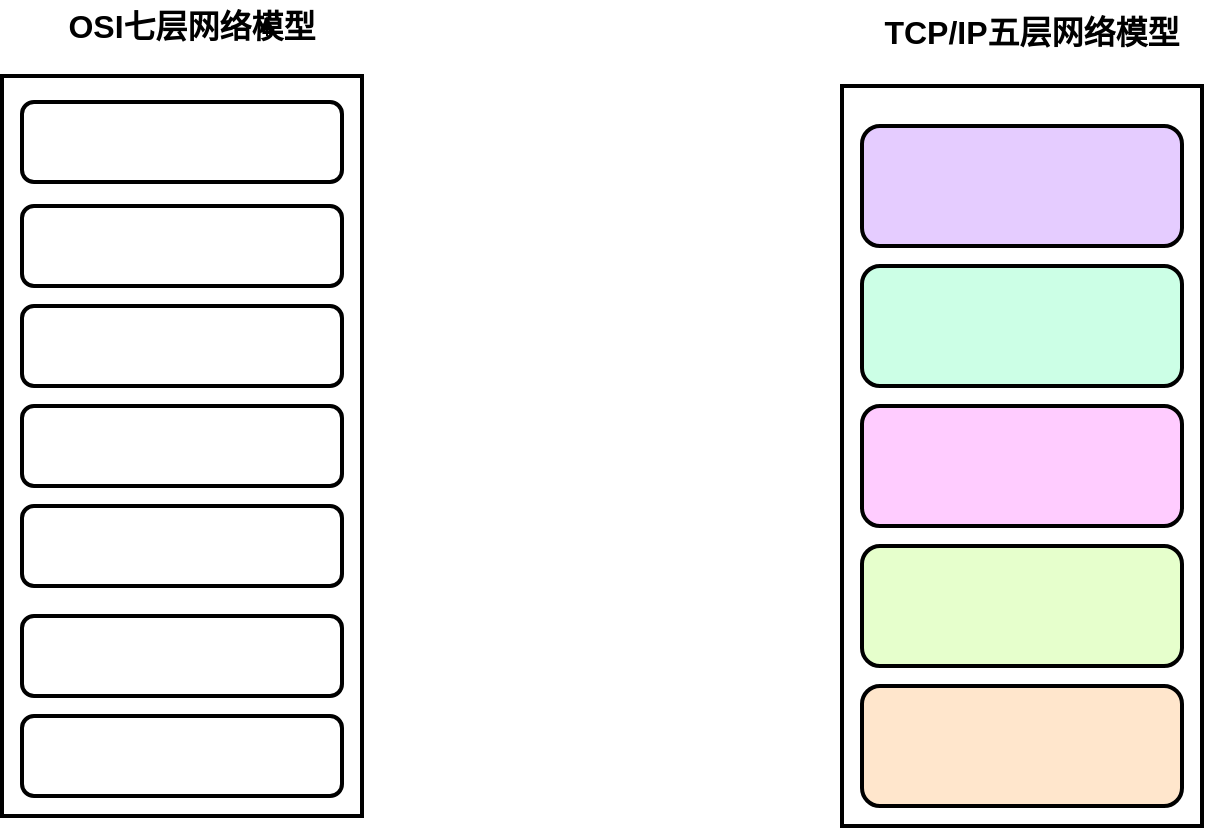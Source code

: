 <mxfile version="13.5.5" type="github">
  <diagram id="fyQiEjZqdnbp0dB6i7Sd" name="第 1 页">
    <mxGraphModel dx="1038" dy="547" grid="1" gridSize="10" guides="1" tooltips="1" connect="1" arrows="1" fold="1" page="1" pageScale="1" pageWidth="827" pageHeight="1169" math="0" shadow="0">
      <root>
        <mxCell id="0" />
        <mxCell id="1" parent="0" />
        <mxCell id="GJ8t27TSqkqDki7TxKRD-2" value="" style="rounded=0;whiteSpace=wrap;html=1;strokeWidth=2;" vertex="1" parent="1">
          <mxGeometry x="100" y="100" width="180" height="370" as="geometry" />
        </mxCell>
        <mxCell id="GJ8t27TSqkqDki7TxKRD-4" value="OSI七层网络模型" style="text;html=1;strokeColor=none;fillColor=none;align=center;verticalAlign=middle;whiteSpace=wrap;rounded=0;fontFamily=Helvetica;fontSize=16;fontStyle=1" vertex="1" parent="1">
          <mxGeometry x="120" y="70" width="150" height="10" as="geometry" />
        </mxCell>
        <mxCell id="GJ8t27TSqkqDki7TxKRD-5" style="edgeStyle=orthogonalEdgeStyle;rounded=0;orthogonalLoop=1;jettySize=auto;html=1;exitX=0.75;exitY=1;exitDx=0;exitDy=0;entryX=0.75;entryY=0;entryDx=0;entryDy=0;fontFamily=Helvetica;fontSize=16;" edge="1" parent="1" source="GJ8t27TSqkqDki7TxKRD-4" target="GJ8t27TSqkqDki7TxKRD-4">
          <mxGeometry relative="1" as="geometry" />
        </mxCell>
        <mxCell id="GJ8t27TSqkqDki7TxKRD-7" value="TCP/IP五层网络模型" style="text;html=1;strokeColor=none;fillColor=none;align=center;verticalAlign=middle;whiteSpace=wrap;rounded=0;fontFamily=Helvetica;fontSize=16;fontStyle=1" vertex="1" parent="1">
          <mxGeometry x="530" y="70" width="170" height="15" as="geometry" />
        </mxCell>
        <mxCell id="GJ8t27TSqkqDki7TxKRD-8" value="" style="rounded=1;whiteSpace=wrap;html=1;strokeWidth=2;fontFamily=Helvetica;fontSize=16;spacingBottom=-7;" vertex="1" parent="1">
          <mxGeometry x="110" y="420" width="160" height="40" as="geometry" />
        </mxCell>
        <mxCell id="GJ8t27TSqkqDki7TxKRD-13" value="" style="rounded=0;whiteSpace=wrap;html=1;strokeWidth=2;" vertex="1" parent="1">
          <mxGeometry x="520" y="105" width="180" height="370" as="geometry" />
        </mxCell>
        <mxCell id="GJ8t27TSqkqDki7TxKRD-14" value="" style="rounded=1;whiteSpace=wrap;html=1;strokeWidth=2;fontFamily=Helvetica;fontSize=16;spacingBottom=-7;fillColor=#FFE6CC;" vertex="1" parent="1">
          <mxGeometry x="530" y="405" width="160" height="60" as="geometry" />
        </mxCell>
        <mxCell id="GJ8t27TSqkqDki7TxKRD-15" value="" style="rounded=1;whiteSpace=wrap;html=1;strokeWidth=2;fontFamily=Helvetica;fontSize=16;spacingBottom=-7;fillColor=#E6FFCC;" vertex="1" parent="1">
          <mxGeometry x="530" y="335" width="160" height="60" as="geometry" />
        </mxCell>
        <mxCell id="GJ8t27TSqkqDki7TxKRD-16" value="" style="rounded=1;whiteSpace=wrap;html=1;strokeWidth=2;fontFamily=Helvetica;fontSize=16;spacingBottom=-7;fillColor=#FFCCFF;" vertex="1" parent="1">
          <mxGeometry x="530" y="265" width="160" height="60" as="geometry" />
        </mxCell>
        <mxCell id="GJ8t27TSqkqDki7TxKRD-17" value="" style="rounded=1;whiteSpace=wrap;html=1;strokeWidth=2;fontFamily=Helvetica;fontSize=16;spacingBottom=-7;fillColor=#CCFFE6;" vertex="1" parent="1">
          <mxGeometry x="530" y="195" width="160" height="60" as="geometry" />
        </mxCell>
        <mxCell id="GJ8t27TSqkqDki7TxKRD-18" value="" style="rounded=1;whiteSpace=wrap;html=1;strokeWidth=2;fontFamily=Helvetica;fontSize=16;spacingBottom=-7;fillColor=#E5CCFF;" vertex="1" parent="1">
          <mxGeometry x="530" y="125" width="160" height="60" as="geometry" />
        </mxCell>
        <mxCell id="GJ8t27TSqkqDki7TxKRD-19" value="" style="rounded=1;whiteSpace=wrap;html=1;strokeWidth=2;fontFamily=Helvetica;fontSize=16;spacingBottom=-7;" vertex="1" parent="1">
          <mxGeometry x="110" y="370" width="160" height="40" as="geometry" />
        </mxCell>
        <mxCell id="GJ8t27TSqkqDki7TxKRD-20" value="" style="rounded=1;whiteSpace=wrap;html=1;strokeWidth=2;fontFamily=Helvetica;fontSize=16;spacingBottom=-7;" vertex="1" parent="1">
          <mxGeometry x="110" y="315" width="160" height="40" as="geometry" />
        </mxCell>
        <mxCell id="GJ8t27TSqkqDki7TxKRD-21" value="" style="rounded=1;whiteSpace=wrap;html=1;strokeWidth=2;fontFamily=Helvetica;fontSize=16;spacingBottom=-7;" vertex="1" parent="1">
          <mxGeometry x="110" y="265" width="160" height="40" as="geometry" />
        </mxCell>
        <mxCell id="GJ8t27TSqkqDki7TxKRD-22" value="" style="rounded=1;whiteSpace=wrap;html=1;strokeWidth=2;fontFamily=Helvetica;fontSize=16;spacingBottom=-7;" vertex="1" parent="1">
          <mxGeometry x="110" y="215" width="160" height="40" as="geometry" />
        </mxCell>
        <mxCell id="GJ8t27TSqkqDki7TxKRD-23" value="" style="rounded=1;whiteSpace=wrap;html=1;strokeWidth=2;fontFamily=Helvetica;fontSize=16;spacingBottom=-7;" vertex="1" parent="1">
          <mxGeometry x="110" y="165" width="160" height="40" as="geometry" />
        </mxCell>
        <mxCell id="GJ8t27TSqkqDki7TxKRD-24" value="" style="rounded=1;whiteSpace=wrap;html=1;strokeWidth=2;fontFamily=Helvetica;fontSize=16;spacingBottom=-7;" vertex="1" parent="1">
          <mxGeometry x="110" y="113" width="160" height="40" as="geometry" />
        </mxCell>
      </root>
    </mxGraphModel>
  </diagram>
</mxfile>
